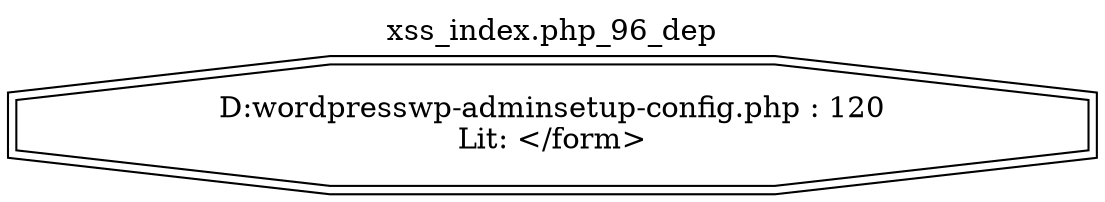 digraph cfg {
  label="xss_index.php_96_dep";
  labelloc=t;
  n1 [shape=doubleoctagon, label="D:\wordpress\wp-admin\setup-config.php : 120\nLit: </form>\n"];
}
